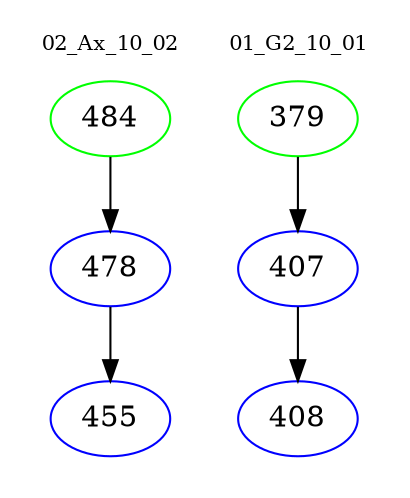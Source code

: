 digraph{
subgraph cluster_0 {
color = white
label = "02_Ax_10_02";
fontsize=10;
T0_484 [label="484", color="green"]
T0_484 -> T0_478 [color="black"]
T0_478 [label="478", color="blue"]
T0_478 -> T0_455 [color="black"]
T0_455 [label="455", color="blue"]
}
subgraph cluster_1 {
color = white
label = "01_G2_10_01";
fontsize=10;
T1_379 [label="379", color="green"]
T1_379 -> T1_407 [color="black"]
T1_407 [label="407", color="blue"]
T1_407 -> T1_408 [color="black"]
T1_408 [label="408", color="blue"]
}
}
